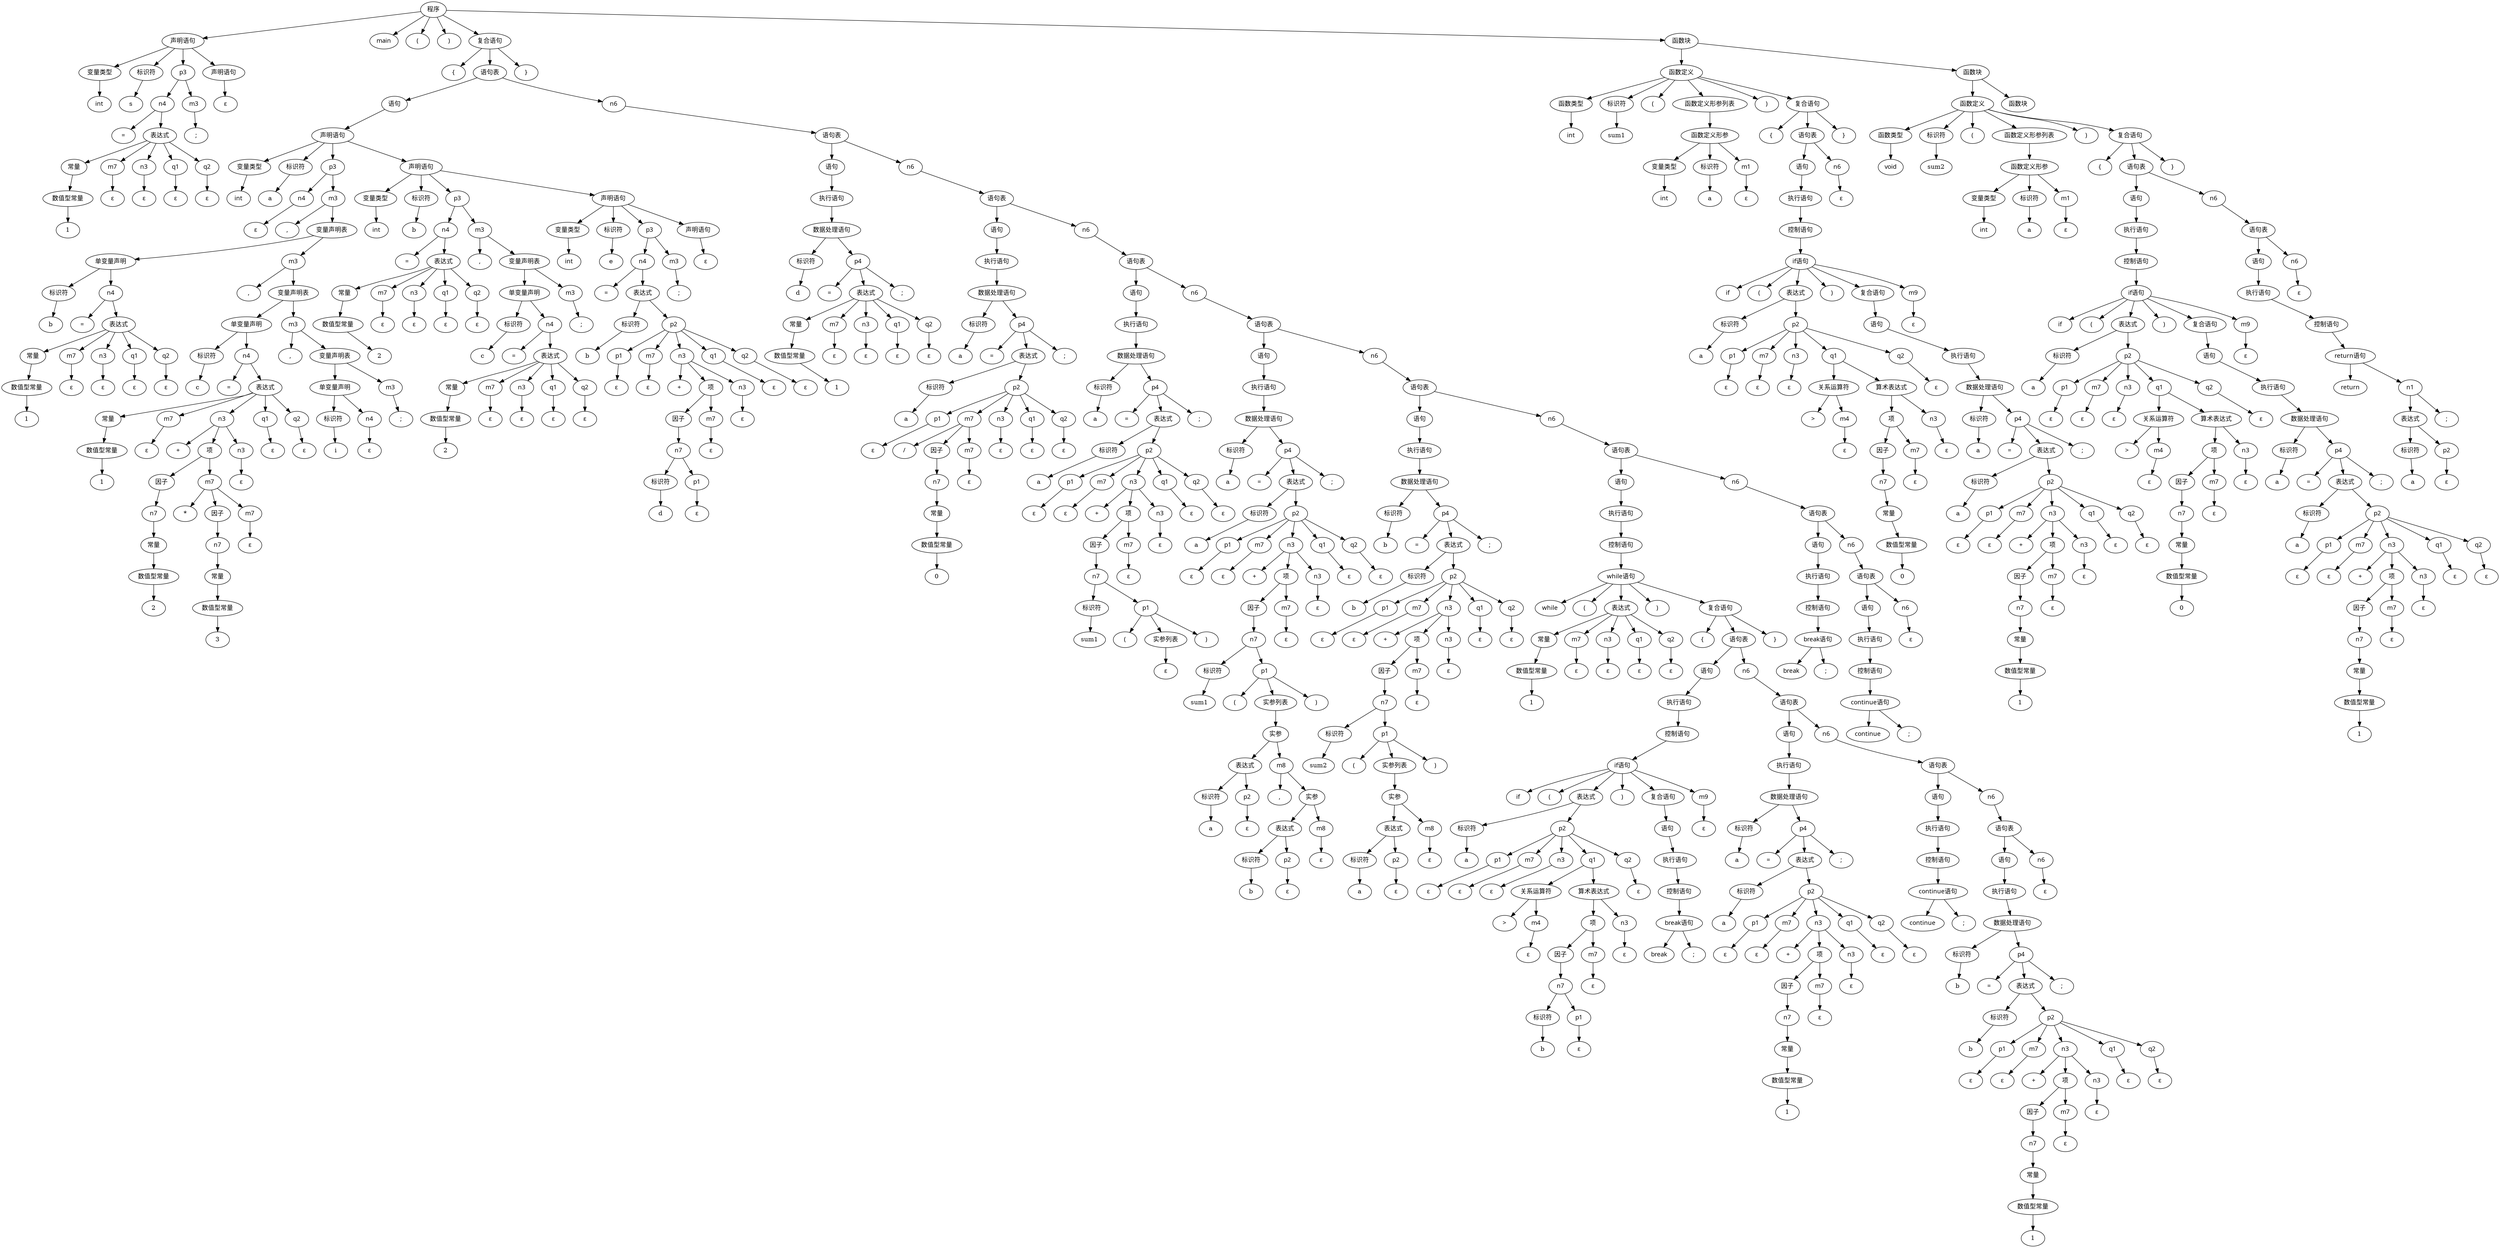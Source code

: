 // Syntax Tree
digraph "./Syntax_Tree/tree" {
	0 [label="程序" fontname=SimHei]
	1 [label="声明语句" fontname=SimHei]
	0 -> 1
	2 [label="变量类型" fontname=SimHei]
	1 -> 2
	3 [label=int fontname=SimHei]
	2 -> 3
	4 [label="标识符" fontname=SimHei]
	1 -> 4
	5 [label=s]
	4 -> 5
	6 [label=p3 fontname=SimHei]
	1 -> 6
	7 [label=n4 fontname=SimHei]
	6 -> 7
	8 [label="=" fontname=SimHei]
	7 -> 8
	9 [label="表达式" fontname=SimHei]
	7 -> 9
	10 [label="常量" fontname=SimHei]
	9 -> 10
	11 [label="数值型常量" fontname=SimHei]
	10 -> 11
	12 [label=1]
	11 -> 12
	13 [label=m7 fontname=SimHei]
	9 -> 13
	14 [label="ε" fontname=SimHei]
	13 -> 14
	15 [label=n3 fontname=SimHei]
	9 -> 15
	16 [label="ε" fontname=SimHei]
	15 -> 16
	17 [label=q1 fontname=SimHei]
	9 -> 17
	18 [label="ε" fontname=SimHei]
	17 -> 18
	19 [label=q2 fontname=SimHei]
	9 -> 19
	20 [label="ε" fontname=SimHei]
	19 -> 20
	21 [label=m3 fontname=SimHei]
	6 -> 21
	22 [label=";" fontname=SimHei]
	21 -> 22
	23 [label="声明语句" fontname=SimHei]
	1 -> 23
	24 [label="ε" fontname=SimHei]
	23 -> 24
	25 [label=main fontname=SimHei]
	0 -> 25
	26 [label="(" fontname=SimHei]
	0 -> 26
	27 [label=")" fontname=SimHei]
	0 -> 27
	28 [label="复合语句" fontname=SimHei]
	0 -> 28
	29 [label="{" fontname=SimHei]
	28 -> 29
	30 [label="语句表" fontname=SimHei]
	28 -> 30
	31 [label="语句" fontname=SimHei]
	30 -> 31
	32 [label="声明语句" fontname=SimHei]
	31 -> 32
	33 [label="变量类型" fontname=SimHei]
	32 -> 33
	34 [label=int fontname=SimHei]
	33 -> 34
	35 [label="标识符" fontname=SimHei]
	32 -> 35
	36 [label=a]
	35 -> 36
	37 [label=p3 fontname=SimHei]
	32 -> 37
	38 [label=n4 fontname=SimHei]
	37 -> 38
	39 [label="ε" fontname=SimHei]
	38 -> 39
	40 [label=m3 fontname=SimHei]
	37 -> 40
	41 [label="," fontname=SimHei]
	40 -> 41
	42 [label="变量声明表" fontname=SimHei]
	40 -> 42
	43 [label="单变量声明" fontname=SimHei]
	42 -> 43
	44 [label="标识符" fontname=SimHei]
	43 -> 44
	45 [label=b]
	44 -> 45
	46 [label=n4 fontname=SimHei]
	43 -> 46
	47 [label="=" fontname=SimHei]
	46 -> 47
	48 [label="表达式" fontname=SimHei]
	46 -> 48
	49 [label="常量" fontname=SimHei]
	48 -> 49
	50 [label="数值型常量" fontname=SimHei]
	49 -> 50
	51 [label=1]
	50 -> 51
	52 [label=m7 fontname=SimHei]
	48 -> 52
	53 [label="ε" fontname=SimHei]
	52 -> 53
	54 [label=n3 fontname=SimHei]
	48 -> 54
	55 [label="ε" fontname=SimHei]
	54 -> 55
	56 [label=q1 fontname=SimHei]
	48 -> 56
	57 [label="ε" fontname=SimHei]
	56 -> 57
	58 [label=q2 fontname=SimHei]
	48 -> 58
	59 [label="ε" fontname=SimHei]
	58 -> 59
	60 [label=m3 fontname=SimHei]
	42 -> 60
	61 [label="," fontname=SimHei]
	60 -> 61
	62 [label="变量声明表" fontname=SimHei]
	60 -> 62
	63 [label="单变量声明" fontname=SimHei]
	62 -> 63
	64 [label="标识符" fontname=SimHei]
	63 -> 64
	65 [label=c]
	64 -> 65
	66 [label=n4 fontname=SimHei]
	63 -> 66
	67 [label="=" fontname=SimHei]
	66 -> 67
	68 [label="表达式" fontname=SimHei]
	66 -> 68
	69 [label="常量" fontname=SimHei]
	68 -> 69
	70 [label="数值型常量" fontname=SimHei]
	69 -> 70
	71 [label=1]
	70 -> 71
	72 [label=m7 fontname=SimHei]
	68 -> 72
	73 [label="ε" fontname=SimHei]
	72 -> 73
	74 [label=n3 fontname=SimHei]
	68 -> 74
	75 [label="+" fontname=SimHei]
	74 -> 75
	76 [label="项" fontname=SimHei]
	74 -> 76
	77 [label="因子" fontname=SimHei]
	76 -> 77
	78 [label=n7 fontname=SimHei]
	77 -> 78
	79 [label="常量" fontname=SimHei]
	78 -> 79
	80 [label="数值型常量" fontname=SimHei]
	79 -> 80
	81 [label=2]
	80 -> 81
	82 [label=m7 fontname=SimHei]
	76 -> 82
	83 [label="*" fontname=SimHei]
	82 -> 83
	84 [label="因子" fontname=SimHei]
	82 -> 84
	85 [label=n7 fontname=SimHei]
	84 -> 85
	86 [label="常量" fontname=SimHei]
	85 -> 86
	87 [label="数值型常量" fontname=SimHei]
	86 -> 87
	88 [label=3]
	87 -> 88
	89 [label=m7 fontname=SimHei]
	82 -> 89
	90 [label="ε" fontname=SimHei]
	89 -> 90
	91 [label=n3 fontname=SimHei]
	74 -> 91
	92 [label="ε" fontname=SimHei]
	91 -> 92
	93 [label=q1 fontname=SimHei]
	68 -> 93
	94 [label="ε" fontname=SimHei]
	93 -> 94
	95 [label=q2 fontname=SimHei]
	68 -> 95
	96 [label="ε" fontname=SimHei]
	95 -> 96
	97 [label=m3 fontname=SimHei]
	62 -> 97
	98 [label="," fontname=SimHei]
	97 -> 98
	99 [label="变量声明表" fontname=SimHei]
	97 -> 99
	100 [label="单变量声明" fontname=SimHei]
	99 -> 100
	101 [label="标识符" fontname=SimHei]
	100 -> 101
	102 [label=i]
	101 -> 102
	103 [label=n4 fontname=SimHei]
	100 -> 103
	104 [label="ε" fontname=SimHei]
	103 -> 104
	105 [label=m3 fontname=SimHei]
	99 -> 105
	106 [label=";" fontname=SimHei]
	105 -> 106
	107 [label="声明语句" fontname=SimHei]
	32 -> 107
	108 [label="变量类型" fontname=SimHei]
	107 -> 108
	109 [label=int fontname=SimHei]
	108 -> 109
	110 [label="标识符" fontname=SimHei]
	107 -> 110
	111 [label=b]
	110 -> 111
	112 [label=p3 fontname=SimHei]
	107 -> 112
	113 [label=n4 fontname=SimHei]
	112 -> 113
	114 [label="=" fontname=SimHei]
	113 -> 114
	115 [label="表达式" fontname=SimHei]
	113 -> 115
	116 [label="常量" fontname=SimHei]
	115 -> 116
	117 [label="数值型常量" fontname=SimHei]
	116 -> 117
	118 [label=2]
	117 -> 118
	119 [label=m7 fontname=SimHei]
	115 -> 119
	120 [label="ε" fontname=SimHei]
	119 -> 120
	121 [label=n3 fontname=SimHei]
	115 -> 121
	122 [label="ε" fontname=SimHei]
	121 -> 122
	123 [label=q1 fontname=SimHei]
	115 -> 123
	124 [label="ε" fontname=SimHei]
	123 -> 124
	125 [label=q2 fontname=SimHei]
	115 -> 125
	126 [label="ε" fontname=SimHei]
	125 -> 126
	127 [label=m3 fontname=SimHei]
	112 -> 127
	128 [label="," fontname=SimHei]
	127 -> 128
	129 [label="变量声明表" fontname=SimHei]
	127 -> 129
	130 [label="单变量声明" fontname=SimHei]
	129 -> 130
	131 [label="标识符" fontname=SimHei]
	130 -> 131
	132 [label=c]
	131 -> 132
	133 [label=n4 fontname=SimHei]
	130 -> 133
	134 [label="=" fontname=SimHei]
	133 -> 134
	135 [label="表达式" fontname=SimHei]
	133 -> 135
	136 [label="常量" fontname=SimHei]
	135 -> 136
	137 [label="数值型常量" fontname=SimHei]
	136 -> 137
	138 [label=2]
	137 -> 138
	139 [label=m7 fontname=SimHei]
	135 -> 139
	140 [label="ε" fontname=SimHei]
	139 -> 140
	141 [label=n3 fontname=SimHei]
	135 -> 141
	142 [label="ε" fontname=SimHei]
	141 -> 142
	143 [label=q1 fontname=SimHei]
	135 -> 143
	144 [label="ε" fontname=SimHei]
	143 -> 144
	145 [label=q2 fontname=SimHei]
	135 -> 145
	146 [label="ε" fontname=SimHei]
	145 -> 146
	147 [label=m3 fontname=SimHei]
	129 -> 147
	148 [label=";" fontname=SimHei]
	147 -> 148
	149 [label="声明语句" fontname=SimHei]
	107 -> 149
	150 [label="变量类型" fontname=SimHei]
	149 -> 150
	151 [label=int fontname=SimHei]
	150 -> 151
	152 [label="标识符" fontname=SimHei]
	149 -> 152
	153 [label=e]
	152 -> 153
	154 [label=p3 fontname=SimHei]
	149 -> 154
	155 [label=n4 fontname=SimHei]
	154 -> 155
	156 [label="=" fontname=SimHei]
	155 -> 156
	157 [label="表达式" fontname=SimHei]
	155 -> 157
	158 [label="标识符" fontname=SimHei]
	157 -> 158
	159 [label=b]
	158 -> 159
	160 [label=p2 fontname=SimHei]
	157 -> 160
	161 [label=p1 fontname=SimHei]
	160 -> 161
	162 [label="ε" fontname=SimHei]
	161 -> 162
	163 [label=m7 fontname=SimHei]
	160 -> 163
	164 [label="ε" fontname=SimHei]
	163 -> 164
	165 [label=n3 fontname=SimHei]
	160 -> 165
	166 [label="+" fontname=SimHei]
	165 -> 166
	167 [label="项" fontname=SimHei]
	165 -> 167
	168 [label="因子" fontname=SimHei]
	167 -> 168
	169 [label=n7 fontname=SimHei]
	168 -> 169
	170 [label="标识符" fontname=SimHei]
	169 -> 170
	171 [label=d]
	170 -> 171
	172 [label=p1 fontname=SimHei]
	169 -> 172
	173 [label="ε" fontname=SimHei]
	172 -> 173
	174 [label=m7 fontname=SimHei]
	167 -> 174
	175 [label="ε" fontname=SimHei]
	174 -> 175
	176 [label=n3 fontname=SimHei]
	165 -> 176
	177 [label="ε" fontname=SimHei]
	176 -> 177
	178 [label=q1 fontname=SimHei]
	160 -> 178
	179 [label="ε" fontname=SimHei]
	178 -> 179
	180 [label=q2 fontname=SimHei]
	160 -> 180
	181 [label="ε" fontname=SimHei]
	180 -> 181
	182 [label=m3 fontname=SimHei]
	154 -> 182
	183 [label=";" fontname=SimHei]
	182 -> 183
	184 [label="声明语句" fontname=SimHei]
	149 -> 184
	185 [label="ε" fontname=SimHei]
	184 -> 185
	186 [label=n6 fontname=SimHei]
	30 -> 186
	187 [label="语句表" fontname=SimHei]
	186 -> 187
	188 [label="语句" fontname=SimHei]
	187 -> 188
	189 [label="执行语句" fontname=SimHei]
	188 -> 189
	190 [label="数据处理语句" fontname=SimHei]
	189 -> 190
	191 [label="标识符" fontname=SimHei]
	190 -> 191
	192 [label=d]
	191 -> 192
	193 [label=p4 fontname=SimHei]
	190 -> 193
	194 [label="=" fontname=SimHei]
	193 -> 194
	195 [label="表达式" fontname=SimHei]
	193 -> 195
	196 [label="常量" fontname=SimHei]
	195 -> 196
	197 [label="数值型常量" fontname=SimHei]
	196 -> 197
	198 [label=1]
	197 -> 198
	199 [label=m7 fontname=SimHei]
	195 -> 199
	200 [label="ε" fontname=SimHei]
	199 -> 200
	201 [label=n3 fontname=SimHei]
	195 -> 201
	202 [label="ε" fontname=SimHei]
	201 -> 202
	203 [label=q1 fontname=SimHei]
	195 -> 203
	204 [label="ε" fontname=SimHei]
	203 -> 204
	205 [label=q2 fontname=SimHei]
	195 -> 205
	206 [label="ε" fontname=SimHei]
	205 -> 206
	207 [label=";" fontname=SimHei]
	193 -> 207
	208 [label=n6 fontname=SimHei]
	187 -> 208
	209 [label="语句表" fontname=SimHei]
	208 -> 209
	210 [label="语句" fontname=SimHei]
	209 -> 210
	211 [label="执行语句" fontname=SimHei]
	210 -> 211
	212 [label="数据处理语句" fontname=SimHei]
	211 -> 212
	213 [label="标识符" fontname=SimHei]
	212 -> 213
	214 [label=a]
	213 -> 214
	215 [label=p4 fontname=SimHei]
	212 -> 215
	216 [label="=" fontname=SimHei]
	215 -> 216
	217 [label="表达式" fontname=SimHei]
	215 -> 217
	218 [label="标识符" fontname=SimHei]
	217 -> 218
	219 [label=a]
	218 -> 219
	220 [label=p2 fontname=SimHei]
	217 -> 220
	221 [label=p1 fontname=SimHei]
	220 -> 221
	222 [label="ε" fontname=SimHei]
	221 -> 222
	223 [label=m7 fontname=SimHei]
	220 -> 223
	224 [label="/" fontname=SimHei]
	223 -> 224
	225 [label="因子" fontname=SimHei]
	223 -> 225
	226 [label=n7 fontname=SimHei]
	225 -> 226
	227 [label="常量" fontname=SimHei]
	226 -> 227
	228 [label="数值型常量" fontname=SimHei]
	227 -> 228
	229 [label=0]
	228 -> 229
	230 [label=m7 fontname=SimHei]
	223 -> 230
	231 [label="ε" fontname=SimHei]
	230 -> 231
	232 [label=n3 fontname=SimHei]
	220 -> 232
	233 [label="ε" fontname=SimHei]
	232 -> 233
	234 [label=q1 fontname=SimHei]
	220 -> 234
	235 [label="ε" fontname=SimHei]
	234 -> 235
	236 [label=q2 fontname=SimHei]
	220 -> 236
	237 [label="ε" fontname=SimHei]
	236 -> 237
	238 [label=";" fontname=SimHei]
	215 -> 238
	239 [label=n6 fontname=SimHei]
	209 -> 239
	240 [label="语句表" fontname=SimHei]
	239 -> 240
	241 [label="语句" fontname=SimHei]
	240 -> 241
	242 [label="执行语句" fontname=SimHei]
	241 -> 242
	243 [label="数据处理语句" fontname=SimHei]
	242 -> 243
	244 [label="标识符" fontname=SimHei]
	243 -> 244
	245 [label=a]
	244 -> 245
	246 [label=p4 fontname=SimHei]
	243 -> 246
	247 [label="=" fontname=SimHei]
	246 -> 247
	248 [label="表达式" fontname=SimHei]
	246 -> 248
	249 [label="标识符" fontname=SimHei]
	248 -> 249
	250 [label=a]
	249 -> 250
	251 [label=p2 fontname=SimHei]
	248 -> 251
	252 [label=p1 fontname=SimHei]
	251 -> 252
	253 [label="ε" fontname=SimHei]
	252 -> 253
	254 [label=m7 fontname=SimHei]
	251 -> 254
	255 [label="ε" fontname=SimHei]
	254 -> 255
	256 [label=n3 fontname=SimHei]
	251 -> 256
	257 [label="+" fontname=SimHei]
	256 -> 257
	258 [label="项" fontname=SimHei]
	256 -> 258
	259 [label="因子" fontname=SimHei]
	258 -> 259
	260 [label=n7 fontname=SimHei]
	259 -> 260
	261 [label="标识符" fontname=SimHei]
	260 -> 261
	262 [label=sum1]
	261 -> 262
	263 [label=p1 fontname=SimHei]
	260 -> 263
	264 [label="(" fontname=SimHei]
	263 -> 264
	265 [label="实参列表" fontname=SimHei]
	263 -> 265
	266 [label="ε" fontname=SimHei]
	265 -> 266
	267 [label=")" fontname=SimHei]
	263 -> 267
	268 [label=m7 fontname=SimHei]
	258 -> 268
	269 [label="ε" fontname=SimHei]
	268 -> 269
	270 [label=n3 fontname=SimHei]
	256 -> 270
	271 [label="ε" fontname=SimHei]
	270 -> 271
	272 [label=q1 fontname=SimHei]
	251 -> 272
	273 [label="ε" fontname=SimHei]
	272 -> 273
	274 [label=q2 fontname=SimHei]
	251 -> 274
	275 [label="ε" fontname=SimHei]
	274 -> 275
	276 [label=";" fontname=SimHei]
	246 -> 276
	277 [label=n6 fontname=SimHei]
	240 -> 277
	278 [label="语句表" fontname=SimHei]
	277 -> 278
	279 [label="语句" fontname=SimHei]
	278 -> 279
	280 [label="执行语句" fontname=SimHei]
	279 -> 280
	281 [label="数据处理语句" fontname=SimHei]
	280 -> 281
	282 [label="标识符" fontname=SimHei]
	281 -> 282
	283 [label=a]
	282 -> 283
	284 [label=p4 fontname=SimHei]
	281 -> 284
	285 [label="=" fontname=SimHei]
	284 -> 285
	286 [label="表达式" fontname=SimHei]
	284 -> 286
	287 [label="标识符" fontname=SimHei]
	286 -> 287
	288 [label=a]
	287 -> 288
	289 [label=p2 fontname=SimHei]
	286 -> 289
	290 [label=p1 fontname=SimHei]
	289 -> 290
	291 [label="ε" fontname=SimHei]
	290 -> 291
	292 [label=m7 fontname=SimHei]
	289 -> 292
	293 [label="ε" fontname=SimHei]
	292 -> 293
	294 [label=n3 fontname=SimHei]
	289 -> 294
	295 [label="+" fontname=SimHei]
	294 -> 295
	296 [label="项" fontname=SimHei]
	294 -> 296
	297 [label="因子" fontname=SimHei]
	296 -> 297
	298 [label=n7 fontname=SimHei]
	297 -> 298
	299 [label="标识符" fontname=SimHei]
	298 -> 299
	300 [label=sum1]
	299 -> 300
	301 [label=p1 fontname=SimHei]
	298 -> 301
	302 [label="(" fontname=SimHei]
	301 -> 302
	303 [label="实参列表" fontname=SimHei]
	301 -> 303
	304 [label="实参" fontname=SimHei]
	303 -> 304
	305 [label="表达式" fontname=SimHei]
	304 -> 305
	306 [label="标识符" fontname=SimHei]
	305 -> 306
	307 [label=a]
	306 -> 307
	308 [label=p2 fontname=SimHei]
	305 -> 308
	309 [label="ε" fontname=SimHei]
	308 -> 309
	310 [label=m8 fontname=SimHei]
	304 -> 310
	311 [label="," fontname=SimHei]
	310 -> 311
	312 [label="实参" fontname=SimHei]
	310 -> 312
	313 [label="表达式" fontname=SimHei]
	312 -> 313
	314 [label="标识符" fontname=SimHei]
	313 -> 314
	315 [label=b]
	314 -> 315
	316 [label=p2 fontname=SimHei]
	313 -> 316
	317 [label="ε" fontname=SimHei]
	316 -> 317
	318 [label=m8 fontname=SimHei]
	312 -> 318
	319 [label="ε" fontname=SimHei]
	318 -> 319
	320 [label=")" fontname=SimHei]
	301 -> 320
	321 [label=m7 fontname=SimHei]
	296 -> 321
	322 [label="ε" fontname=SimHei]
	321 -> 322
	323 [label=n3 fontname=SimHei]
	294 -> 323
	324 [label="ε" fontname=SimHei]
	323 -> 324
	325 [label=q1 fontname=SimHei]
	289 -> 325
	326 [label="ε" fontname=SimHei]
	325 -> 326
	327 [label=q2 fontname=SimHei]
	289 -> 327
	328 [label="ε" fontname=SimHei]
	327 -> 328
	329 [label=";" fontname=SimHei]
	284 -> 329
	330 [label=n6 fontname=SimHei]
	278 -> 330
	331 [label="语句表" fontname=SimHei]
	330 -> 331
	332 [label="语句" fontname=SimHei]
	331 -> 332
	333 [label="执行语句" fontname=SimHei]
	332 -> 333
	334 [label="数据处理语句" fontname=SimHei]
	333 -> 334
	335 [label="标识符" fontname=SimHei]
	334 -> 335
	336 [label=b]
	335 -> 336
	337 [label=p4 fontname=SimHei]
	334 -> 337
	338 [label="=" fontname=SimHei]
	337 -> 338
	339 [label="表达式" fontname=SimHei]
	337 -> 339
	340 [label="标识符" fontname=SimHei]
	339 -> 340
	341 [label=b]
	340 -> 341
	342 [label=p2 fontname=SimHei]
	339 -> 342
	343 [label=p1 fontname=SimHei]
	342 -> 343
	344 [label="ε" fontname=SimHei]
	343 -> 344
	345 [label=m7 fontname=SimHei]
	342 -> 345
	346 [label="ε" fontname=SimHei]
	345 -> 346
	347 [label=n3 fontname=SimHei]
	342 -> 347
	348 [label="+" fontname=SimHei]
	347 -> 348
	349 [label="项" fontname=SimHei]
	347 -> 349
	350 [label="因子" fontname=SimHei]
	349 -> 350
	351 [label=n7 fontname=SimHei]
	350 -> 351
	352 [label="标识符" fontname=SimHei]
	351 -> 352
	353 [label=sum2]
	352 -> 353
	354 [label=p1 fontname=SimHei]
	351 -> 354
	355 [label="(" fontname=SimHei]
	354 -> 355
	356 [label="实参列表" fontname=SimHei]
	354 -> 356
	357 [label="实参" fontname=SimHei]
	356 -> 357
	358 [label="表达式" fontname=SimHei]
	357 -> 358
	359 [label="标识符" fontname=SimHei]
	358 -> 359
	360 [label=a]
	359 -> 360
	361 [label=p2 fontname=SimHei]
	358 -> 361
	362 [label="ε" fontname=SimHei]
	361 -> 362
	363 [label=m8 fontname=SimHei]
	357 -> 363
	364 [label="ε" fontname=SimHei]
	363 -> 364
	365 [label=")" fontname=SimHei]
	354 -> 365
	366 [label=m7 fontname=SimHei]
	349 -> 366
	367 [label="ε" fontname=SimHei]
	366 -> 367
	368 [label=n3 fontname=SimHei]
	347 -> 368
	369 [label="ε" fontname=SimHei]
	368 -> 369
	370 [label=q1 fontname=SimHei]
	342 -> 370
	371 [label="ε" fontname=SimHei]
	370 -> 371
	372 [label=q2 fontname=SimHei]
	342 -> 372
	373 [label="ε" fontname=SimHei]
	372 -> 373
	374 [label=";" fontname=SimHei]
	337 -> 374
	375 [label=n6 fontname=SimHei]
	331 -> 375
	376 [label="语句表" fontname=SimHei]
	375 -> 376
	377 [label="语句" fontname=SimHei]
	376 -> 377
	378 [label="执行语句" fontname=SimHei]
	377 -> 378
	379 [label="控制语句" fontname=SimHei]
	378 -> 379
	380 [label="while语句" fontname=SimHei]
	379 -> 380
	381 [label=while fontname=SimHei]
	380 -> 381
	382 [label="(" fontname=SimHei]
	380 -> 382
	383 [label="表达式" fontname=SimHei]
	380 -> 383
	384 [label="常量" fontname=SimHei]
	383 -> 384
	385 [label="数值型常量" fontname=SimHei]
	384 -> 385
	386 [label=1]
	385 -> 386
	387 [label=m7 fontname=SimHei]
	383 -> 387
	388 [label="ε" fontname=SimHei]
	387 -> 388
	389 [label=n3 fontname=SimHei]
	383 -> 389
	390 [label="ε" fontname=SimHei]
	389 -> 390
	391 [label=q1 fontname=SimHei]
	383 -> 391
	392 [label="ε" fontname=SimHei]
	391 -> 392
	393 [label=q2 fontname=SimHei]
	383 -> 393
	394 [label="ε" fontname=SimHei]
	393 -> 394
	395 [label=")" fontname=SimHei]
	380 -> 395
	396 [label="复合语句" fontname=SimHei]
	380 -> 396
	397 [label="{" fontname=SimHei]
	396 -> 397
	398 [label="语句表" fontname=SimHei]
	396 -> 398
	399 [label="语句" fontname=SimHei]
	398 -> 399
	400 [label="执行语句" fontname=SimHei]
	399 -> 400
	401 [label="控制语句" fontname=SimHei]
	400 -> 401
	402 [label="if语句" fontname=SimHei]
	401 -> 402
	403 [label=if fontname=SimHei]
	402 -> 403
	404 [label="(" fontname=SimHei]
	402 -> 404
	405 [label="表达式" fontname=SimHei]
	402 -> 405
	406 [label="标识符" fontname=SimHei]
	405 -> 406
	407 [label=a]
	406 -> 407
	408 [label=p2 fontname=SimHei]
	405 -> 408
	409 [label=p1 fontname=SimHei]
	408 -> 409
	410 [label="ε" fontname=SimHei]
	409 -> 410
	411 [label=m7 fontname=SimHei]
	408 -> 411
	412 [label="ε" fontname=SimHei]
	411 -> 412
	413 [label=n3 fontname=SimHei]
	408 -> 413
	414 [label="ε" fontname=SimHei]
	413 -> 414
	415 [label=q1 fontname=SimHei]
	408 -> 415
	416 [label="关系运算符" fontname=SimHei]
	415 -> 416
	417 [label=">" fontname=SimHei]
	416 -> 417
	418 [label=m4 fontname=SimHei]
	416 -> 418
	419 [label="ε" fontname=SimHei]
	418 -> 419
	420 [label="算术表达式" fontname=SimHei]
	415 -> 420
	421 [label="项" fontname=SimHei]
	420 -> 421
	422 [label="因子" fontname=SimHei]
	421 -> 422
	423 [label=n7 fontname=SimHei]
	422 -> 423
	424 [label="标识符" fontname=SimHei]
	423 -> 424
	425 [label=b]
	424 -> 425
	426 [label=p1 fontname=SimHei]
	423 -> 426
	427 [label="ε" fontname=SimHei]
	426 -> 427
	428 [label=m7 fontname=SimHei]
	421 -> 428
	429 [label="ε" fontname=SimHei]
	428 -> 429
	430 [label=n3 fontname=SimHei]
	420 -> 430
	431 [label="ε" fontname=SimHei]
	430 -> 431
	432 [label=q2 fontname=SimHei]
	408 -> 432
	433 [label="ε" fontname=SimHei]
	432 -> 433
	434 [label=")" fontname=SimHei]
	402 -> 434
	435 [label="复合语句" fontname=SimHei]
	402 -> 435
	436 [label="语句" fontname=SimHei]
	435 -> 436
	437 [label="执行语句" fontname=SimHei]
	436 -> 437
	438 [label="控制语句" fontname=SimHei]
	437 -> 438
	439 [label="break语句" fontname=SimHei]
	438 -> 439
	440 [label=break fontname=SimHei]
	439 -> 440
	441 [label=";" fontname=SimHei]
	439 -> 441
	442 [label=m9 fontname=SimHei]
	402 -> 442
	443 [label="ε" fontname=SimHei]
	442 -> 443
	444 [label=n6 fontname=SimHei]
	398 -> 444
	445 [label="语句表" fontname=SimHei]
	444 -> 445
	446 [label="语句" fontname=SimHei]
	445 -> 446
	447 [label="执行语句" fontname=SimHei]
	446 -> 447
	448 [label="数据处理语句" fontname=SimHei]
	447 -> 448
	449 [label="标识符" fontname=SimHei]
	448 -> 449
	450 [label=a]
	449 -> 450
	451 [label=p4 fontname=SimHei]
	448 -> 451
	452 [label="=" fontname=SimHei]
	451 -> 452
	453 [label="表达式" fontname=SimHei]
	451 -> 453
	454 [label="标识符" fontname=SimHei]
	453 -> 454
	455 [label=a]
	454 -> 455
	456 [label=p2 fontname=SimHei]
	453 -> 456
	457 [label=p1 fontname=SimHei]
	456 -> 457
	458 [label="ε" fontname=SimHei]
	457 -> 458
	459 [label=m7 fontname=SimHei]
	456 -> 459
	460 [label="ε" fontname=SimHei]
	459 -> 460
	461 [label=n3 fontname=SimHei]
	456 -> 461
	462 [label="+" fontname=SimHei]
	461 -> 462
	463 [label="项" fontname=SimHei]
	461 -> 463
	464 [label="因子" fontname=SimHei]
	463 -> 464
	465 [label=n7 fontname=SimHei]
	464 -> 465
	466 [label="常量" fontname=SimHei]
	465 -> 466
	467 [label="数值型常量" fontname=SimHei]
	466 -> 467
	468 [label=1]
	467 -> 468
	469 [label=m7 fontname=SimHei]
	463 -> 469
	470 [label="ε" fontname=SimHei]
	469 -> 470
	471 [label=n3 fontname=SimHei]
	461 -> 471
	472 [label="ε" fontname=SimHei]
	471 -> 472
	473 [label=q1 fontname=SimHei]
	456 -> 473
	474 [label="ε" fontname=SimHei]
	473 -> 474
	475 [label=q2 fontname=SimHei]
	456 -> 475
	476 [label="ε" fontname=SimHei]
	475 -> 476
	477 [label=";" fontname=SimHei]
	451 -> 477
	478 [label=n6 fontname=SimHei]
	445 -> 478
	479 [label="语句表" fontname=SimHei]
	478 -> 479
	480 [label="语句" fontname=SimHei]
	479 -> 480
	481 [label="执行语句" fontname=SimHei]
	480 -> 481
	482 [label="控制语句" fontname=SimHei]
	481 -> 482
	483 [label="continue语句" fontname=SimHei]
	482 -> 483
	484 [label=continue fontname=SimHei]
	483 -> 484
	485 [label=";" fontname=SimHei]
	483 -> 485
	486 [label=n6 fontname=SimHei]
	479 -> 486
	487 [label="语句表" fontname=SimHei]
	486 -> 487
	488 [label="语句" fontname=SimHei]
	487 -> 488
	489 [label="执行语句" fontname=SimHei]
	488 -> 489
	490 [label="数据处理语句" fontname=SimHei]
	489 -> 490
	491 [label="标识符" fontname=SimHei]
	490 -> 491
	492 [label=b]
	491 -> 492
	493 [label=p4 fontname=SimHei]
	490 -> 493
	494 [label="=" fontname=SimHei]
	493 -> 494
	495 [label="表达式" fontname=SimHei]
	493 -> 495
	496 [label="标识符" fontname=SimHei]
	495 -> 496
	497 [label=b]
	496 -> 497
	498 [label=p2 fontname=SimHei]
	495 -> 498
	499 [label=p1 fontname=SimHei]
	498 -> 499
	500 [label="ε" fontname=SimHei]
	499 -> 500
	501 [label=m7 fontname=SimHei]
	498 -> 501
	502 [label="ε" fontname=SimHei]
	501 -> 502
	503 [label=n3 fontname=SimHei]
	498 -> 503
	504 [label="+" fontname=SimHei]
	503 -> 504
	505 [label="项" fontname=SimHei]
	503 -> 505
	506 [label="因子" fontname=SimHei]
	505 -> 506
	507 [label=n7 fontname=SimHei]
	506 -> 507
	508 [label="常量" fontname=SimHei]
	507 -> 508
	509 [label="数值型常量" fontname=SimHei]
	508 -> 509
	510 [label=1]
	509 -> 510
	511 [label=m7 fontname=SimHei]
	505 -> 511
	512 [label="ε" fontname=SimHei]
	511 -> 512
	513 [label=n3 fontname=SimHei]
	503 -> 513
	514 [label="ε" fontname=SimHei]
	513 -> 514
	515 [label=q1 fontname=SimHei]
	498 -> 515
	516 [label="ε" fontname=SimHei]
	515 -> 516
	517 [label=q2 fontname=SimHei]
	498 -> 517
	518 [label="ε" fontname=SimHei]
	517 -> 518
	519 [label=";" fontname=SimHei]
	493 -> 519
	520 [label=n6 fontname=SimHei]
	487 -> 520
	521 [label="ε" fontname=SimHei]
	520 -> 521
	522 [label="}" fontname=SimHei]
	396 -> 522
	523 [label=n6 fontname=SimHei]
	376 -> 523
	524 [label="语句表" fontname=SimHei]
	523 -> 524
	525 [label="语句" fontname=SimHei]
	524 -> 525
	526 [label="执行语句" fontname=SimHei]
	525 -> 526
	527 [label="控制语句" fontname=SimHei]
	526 -> 527
	528 [label="break语句" fontname=SimHei]
	527 -> 528
	529 [label=break fontname=SimHei]
	528 -> 529
	530 [label=";" fontname=SimHei]
	528 -> 530
	531 [label=n6 fontname=SimHei]
	524 -> 531
	532 [label="语句表" fontname=SimHei]
	531 -> 532
	533 [label="语句" fontname=SimHei]
	532 -> 533
	534 [label="执行语句" fontname=SimHei]
	533 -> 534
	535 [label="控制语句" fontname=SimHei]
	534 -> 535
	536 [label="continue语句" fontname=SimHei]
	535 -> 536
	537 [label=continue fontname=SimHei]
	536 -> 537
	538 [label=";" fontname=SimHei]
	536 -> 538
	539 [label=n6 fontname=SimHei]
	532 -> 539
	540 [label="ε" fontname=SimHei]
	539 -> 540
	541 [label="}" fontname=SimHei]
	28 -> 541
	542 [label="函数块" fontname=SimHei]
	0 -> 542
	543 [label="函数定义" fontname=SimHei]
	542 -> 543
	544 [label="函数类型" fontname=SimHei]
	543 -> 544
	545 [label=int fontname=SimHei]
	544 -> 545
	546 [label="标识符" fontname=SimHei]
	543 -> 546
	547 [label=sum1]
	546 -> 547
	548 [label="(" fontname=SimHei]
	543 -> 548
	549 [label="函数定义形参列表" fontname=SimHei]
	543 -> 549
	550 [label="函数定义形参" fontname=SimHei]
	549 -> 550
	551 [label="变量类型" fontname=SimHei]
	550 -> 551
	552 [label=int fontname=SimHei]
	551 -> 552
	553 [label="标识符" fontname=SimHei]
	550 -> 553
	554 [label=a]
	553 -> 554
	555 [label=m1 fontname=SimHei]
	550 -> 555
	556 [label="ε" fontname=SimHei]
	555 -> 556
	557 [label=")" fontname=SimHei]
	543 -> 557
	558 [label="复合语句" fontname=SimHei]
	543 -> 558
	559 [label="{" fontname=SimHei]
	558 -> 559
	560 [label="语句表" fontname=SimHei]
	558 -> 560
	561 [label="语句" fontname=SimHei]
	560 -> 561
	562 [label="执行语句" fontname=SimHei]
	561 -> 562
	563 [label="控制语句" fontname=SimHei]
	562 -> 563
	564 [label="if语句" fontname=SimHei]
	563 -> 564
	565 [label=if fontname=SimHei]
	564 -> 565
	566 [label="(" fontname=SimHei]
	564 -> 566
	567 [label="表达式" fontname=SimHei]
	564 -> 567
	568 [label="标识符" fontname=SimHei]
	567 -> 568
	569 [label=a]
	568 -> 569
	570 [label=p2 fontname=SimHei]
	567 -> 570
	571 [label=p1 fontname=SimHei]
	570 -> 571
	572 [label="ε" fontname=SimHei]
	571 -> 572
	573 [label=m7 fontname=SimHei]
	570 -> 573
	574 [label="ε" fontname=SimHei]
	573 -> 574
	575 [label=n3 fontname=SimHei]
	570 -> 575
	576 [label="ε" fontname=SimHei]
	575 -> 576
	577 [label=q1 fontname=SimHei]
	570 -> 577
	578 [label="关系运算符" fontname=SimHei]
	577 -> 578
	579 [label=">" fontname=SimHei]
	578 -> 579
	580 [label=m4 fontname=SimHei]
	578 -> 580
	581 [label="ε" fontname=SimHei]
	580 -> 581
	582 [label="算术表达式" fontname=SimHei]
	577 -> 582
	583 [label="项" fontname=SimHei]
	582 -> 583
	584 [label="因子" fontname=SimHei]
	583 -> 584
	585 [label=n7 fontname=SimHei]
	584 -> 585
	586 [label="常量" fontname=SimHei]
	585 -> 586
	587 [label="数值型常量" fontname=SimHei]
	586 -> 587
	588 [label=0]
	587 -> 588
	589 [label=m7 fontname=SimHei]
	583 -> 589
	590 [label="ε" fontname=SimHei]
	589 -> 590
	591 [label=n3 fontname=SimHei]
	582 -> 591
	592 [label="ε" fontname=SimHei]
	591 -> 592
	593 [label=q2 fontname=SimHei]
	570 -> 593
	594 [label="ε" fontname=SimHei]
	593 -> 594
	595 [label=")" fontname=SimHei]
	564 -> 595
	596 [label="复合语句" fontname=SimHei]
	564 -> 596
	597 [label="语句" fontname=SimHei]
	596 -> 597
	598 [label="执行语句" fontname=SimHei]
	597 -> 598
	599 [label="数据处理语句" fontname=SimHei]
	598 -> 599
	600 [label="标识符" fontname=SimHei]
	599 -> 600
	601 [label=a]
	600 -> 601
	602 [label=p4 fontname=SimHei]
	599 -> 602
	603 [label="=" fontname=SimHei]
	602 -> 603
	604 [label="表达式" fontname=SimHei]
	602 -> 604
	605 [label="标识符" fontname=SimHei]
	604 -> 605
	606 [label=a]
	605 -> 606
	607 [label=p2 fontname=SimHei]
	604 -> 607
	608 [label=p1 fontname=SimHei]
	607 -> 608
	609 [label="ε" fontname=SimHei]
	608 -> 609
	610 [label=m7 fontname=SimHei]
	607 -> 610
	611 [label="ε" fontname=SimHei]
	610 -> 611
	612 [label=n3 fontname=SimHei]
	607 -> 612
	613 [label="+" fontname=SimHei]
	612 -> 613
	614 [label="项" fontname=SimHei]
	612 -> 614
	615 [label="因子" fontname=SimHei]
	614 -> 615
	616 [label=n7 fontname=SimHei]
	615 -> 616
	617 [label="常量" fontname=SimHei]
	616 -> 617
	618 [label="数值型常量" fontname=SimHei]
	617 -> 618
	619 [label=1]
	618 -> 619
	620 [label=m7 fontname=SimHei]
	614 -> 620
	621 [label="ε" fontname=SimHei]
	620 -> 621
	622 [label=n3 fontname=SimHei]
	612 -> 622
	623 [label="ε" fontname=SimHei]
	622 -> 623
	624 [label=q1 fontname=SimHei]
	607 -> 624
	625 [label="ε" fontname=SimHei]
	624 -> 625
	626 [label=q2 fontname=SimHei]
	607 -> 626
	627 [label="ε" fontname=SimHei]
	626 -> 627
	628 [label=";" fontname=SimHei]
	602 -> 628
	629 [label=m9 fontname=SimHei]
	564 -> 629
	630 [label="ε" fontname=SimHei]
	629 -> 630
	631 [label=n6 fontname=SimHei]
	560 -> 631
	632 [label="ε" fontname=SimHei]
	631 -> 632
	633 [label="}" fontname=SimHei]
	558 -> 633
	634 [label="函数块" fontname=SimHei]
	542 -> 634
	635 [label="函数定义" fontname=SimHei]
	634 -> 635
	636 [label="函数类型" fontname=SimHei]
	635 -> 636
	637 [label=void fontname=SimHei]
	636 -> 637
	638 [label="标识符" fontname=SimHei]
	635 -> 638
	639 [label=sum2]
	638 -> 639
	640 [label="(" fontname=SimHei]
	635 -> 640
	641 [label="函数定义形参列表" fontname=SimHei]
	635 -> 641
	642 [label="函数定义形参" fontname=SimHei]
	641 -> 642
	643 [label="变量类型" fontname=SimHei]
	642 -> 643
	644 [label=int fontname=SimHei]
	643 -> 644
	645 [label="标识符" fontname=SimHei]
	642 -> 645
	646 [label=a]
	645 -> 646
	647 [label=m1 fontname=SimHei]
	642 -> 647
	648 [label="ε" fontname=SimHei]
	647 -> 648
	649 [label=")" fontname=SimHei]
	635 -> 649
	650 [label="复合语句" fontname=SimHei]
	635 -> 650
	651 [label="{" fontname=SimHei]
	650 -> 651
	652 [label="语句表" fontname=SimHei]
	650 -> 652
	653 [label="语句" fontname=SimHei]
	652 -> 653
	654 [label="执行语句" fontname=SimHei]
	653 -> 654
	655 [label="控制语句" fontname=SimHei]
	654 -> 655
	656 [label="if语句" fontname=SimHei]
	655 -> 656
	657 [label=if fontname=SimHei]
	656 -> 657
	658 [label="(" fontname=SimHei]
	656 -> 658
	659 [label="表达式" fontname=SimHei]
	656 -> 659
	660 [label="标识符" fontname=SimHei]
	659 -> 660
	661 [label=a]
	660 -> 661
	662 [label=p2 fontname=SimHei]
	659 -> 662
	663 [label=p1 fontname=SimHei]
	662 -> 663
	664 [label="ε" fontname=SimHei]
	663 -> 664
	665 [label=m7 fontname=SimHei]
	662 -> 665
	666 [label="ε" fontname=SimHei]
	665 -> 666
	667 [label=n3 fontname=SimHei]
	662 -> 667
	668 [label="ε" fontname=SimHei]
	667 -> 668
	669 [label=q1 fontname=SimHei]
	662 -> 669
	670 [label="关系运算符" fontname=SimHei]
	669 -> 670
	671 [label=">" fontname=SimHei]
	670 -> 671
	672 [label=m4 fontname=SimHei]
	670 -> 672
	673 [label="ε" fontname=SimHei]
	672 -> 673
	674 [label="算术表达式" fontname=SimHei]
	669 -> 674
	675 [label="项" fontname=SimHei]
	674 -> 675
	676 [label="因子" fontname=SimHei]
	675 -> 676
	677 [label=n7 fontname=SimHei]
	676 -> 677
	678 [label="常量" fontname=SimHei]
	677 -> 678
	679 [label="数值型常量" fontname=SimHei]
	678 -> 679
	680 [label=0]
	679 -> 680
	681 [label=m7 fontname=SimHei]
	675 -> 681
	682 [label="ε" fontname=SimHei]
	681 -> 682
	683 [label=n3 fontname=SimHei]
	674 -> 683
	684 [label="ε" fontname=SimHei]
	683 -> 684
	685 [label=q2 fontname=SimHei]
	662 -> 685
	686 [label="ε" fontname=SimHei]
	685 -> 686
	687 [label=")" fontname=SimHei]
	656 -> 687
	688 [label="复合语句" fontname=SimHei]
	656 -> 688
	689 [label="语句" fontname=SimHei]
	688 -> 689
	690 [label="执行语句" fontname=SimHei]
	689 -> 690
	691 [label="数据处理语句" fontname=SimHei]
	690 -> 691
	692 [label="标识符" fontname=SimHei]
	691 -> 692
	693 [label=a]
	692 -> 693
	694 [label=p4 fontname=SimHei]
	691 -> 694
	695 [label="=" fontname=SimHei]
	694 -> 695
	696 [label="表达式" fontname=SimHei]
	694 -> 696
	697 [label="标识符" fontname=SimHei]
	696 -> 697
	698 [label=a]
	697 -> 698
	699 [label=p2 fontname=SimHei]
	696 -> 699
	700 [label=p1 fontname=SimHei]
	699 -> 700
	701 [label="ε" fontname=SimHei]
	700 -> 701
	702 [label=m7 fontname=SimHei]
	699 -> 702
	703 [label="ε" fontname=SimHei]
	702 -> 703
	704 [label=n3 fontname=SimHei]
	699 -> 704
	705 [label="+" fontname=SimHei]
	704 -> 705
	706 [label="项" fontname=SimHei]
	704 -> 706
	707 [label="因子" fontname=SimHei]
	706 -> 707
	708 [label=n7 fontname=SimHei]
	707 -> 708
	709 [label="常量" fontname=SimHei]
	708 -> 709
	710 [label="数值型常量" fontname=SimHei]
	709 -> 710
	711 [label=1]
	710 -> 711
	712 [label=m7 fontname=SimHei]
	706 -> 712
	713 [label="ε" fontname=SimHei]
	712 -> 713
	714 [label=n3 fontname=SimHei]
	704 -> 714
	715 [label="ε" fontname=SimHei]
	714 -> 715
	716 [label=q1 fontname=SimHei]
	699 -> 716
	717 [label="ε" fontname=SimHei]
	716 -> 717
	718 [label=q2 fontname=SimHei]
	699 -> 718
	719 [label="ε" fontname=SimHei]
	718 -> 719
	720 [label=";" fontname=SimHei]
	694 -> 720
	721 [label=m9 fontname=SimHei]
	656 -> 721
	722 [label="ε" fontname=SimHei]
	721 -> 722
	723 [label=n6 fontname=SimHei]
	652 -> 723
	724 [label="语句表" fontname=SimHei]
	723 -> 724
	725 [label="语句" fontname=SimHei]
	724 -> 725
	726 [label="执行语句" fontname=SimHei]
	725 -> 726
	727 [label="控制语句" fontname=SimHei]
	726 -> 727
	728 [label="return语句" fontname=SimHei]
	727 -> 728
	729 [label=return fontname=SimHei]
	728 -> 729
	730 [label=n1 fontname=SimHei]
	728 -> 730
	731 [label="表达式" fontname=SimHei]
	730 -> 731
	732 [label="标识符" fontname=SimHei]
	731 -> 732
	733 [label=a]
	732 -> 733
	734 [label=p2 fontname=SimHei]
	731 -> 734
	735 [label="ε" fontname=SimHei]
	734 -> 735
	736 [label=";" fontname=SimHei]
	730 -> 736
	737 [label=n6 fontname=SimHei]
	724 -> 737
	738 [label="ε" fontname=SimHei]
	737 -> 738
	739 [label="}" fontname=SimHei]
	650 -> 739
	740 [label="函数块" fontname=SimHei]
	634 -> 740
}
